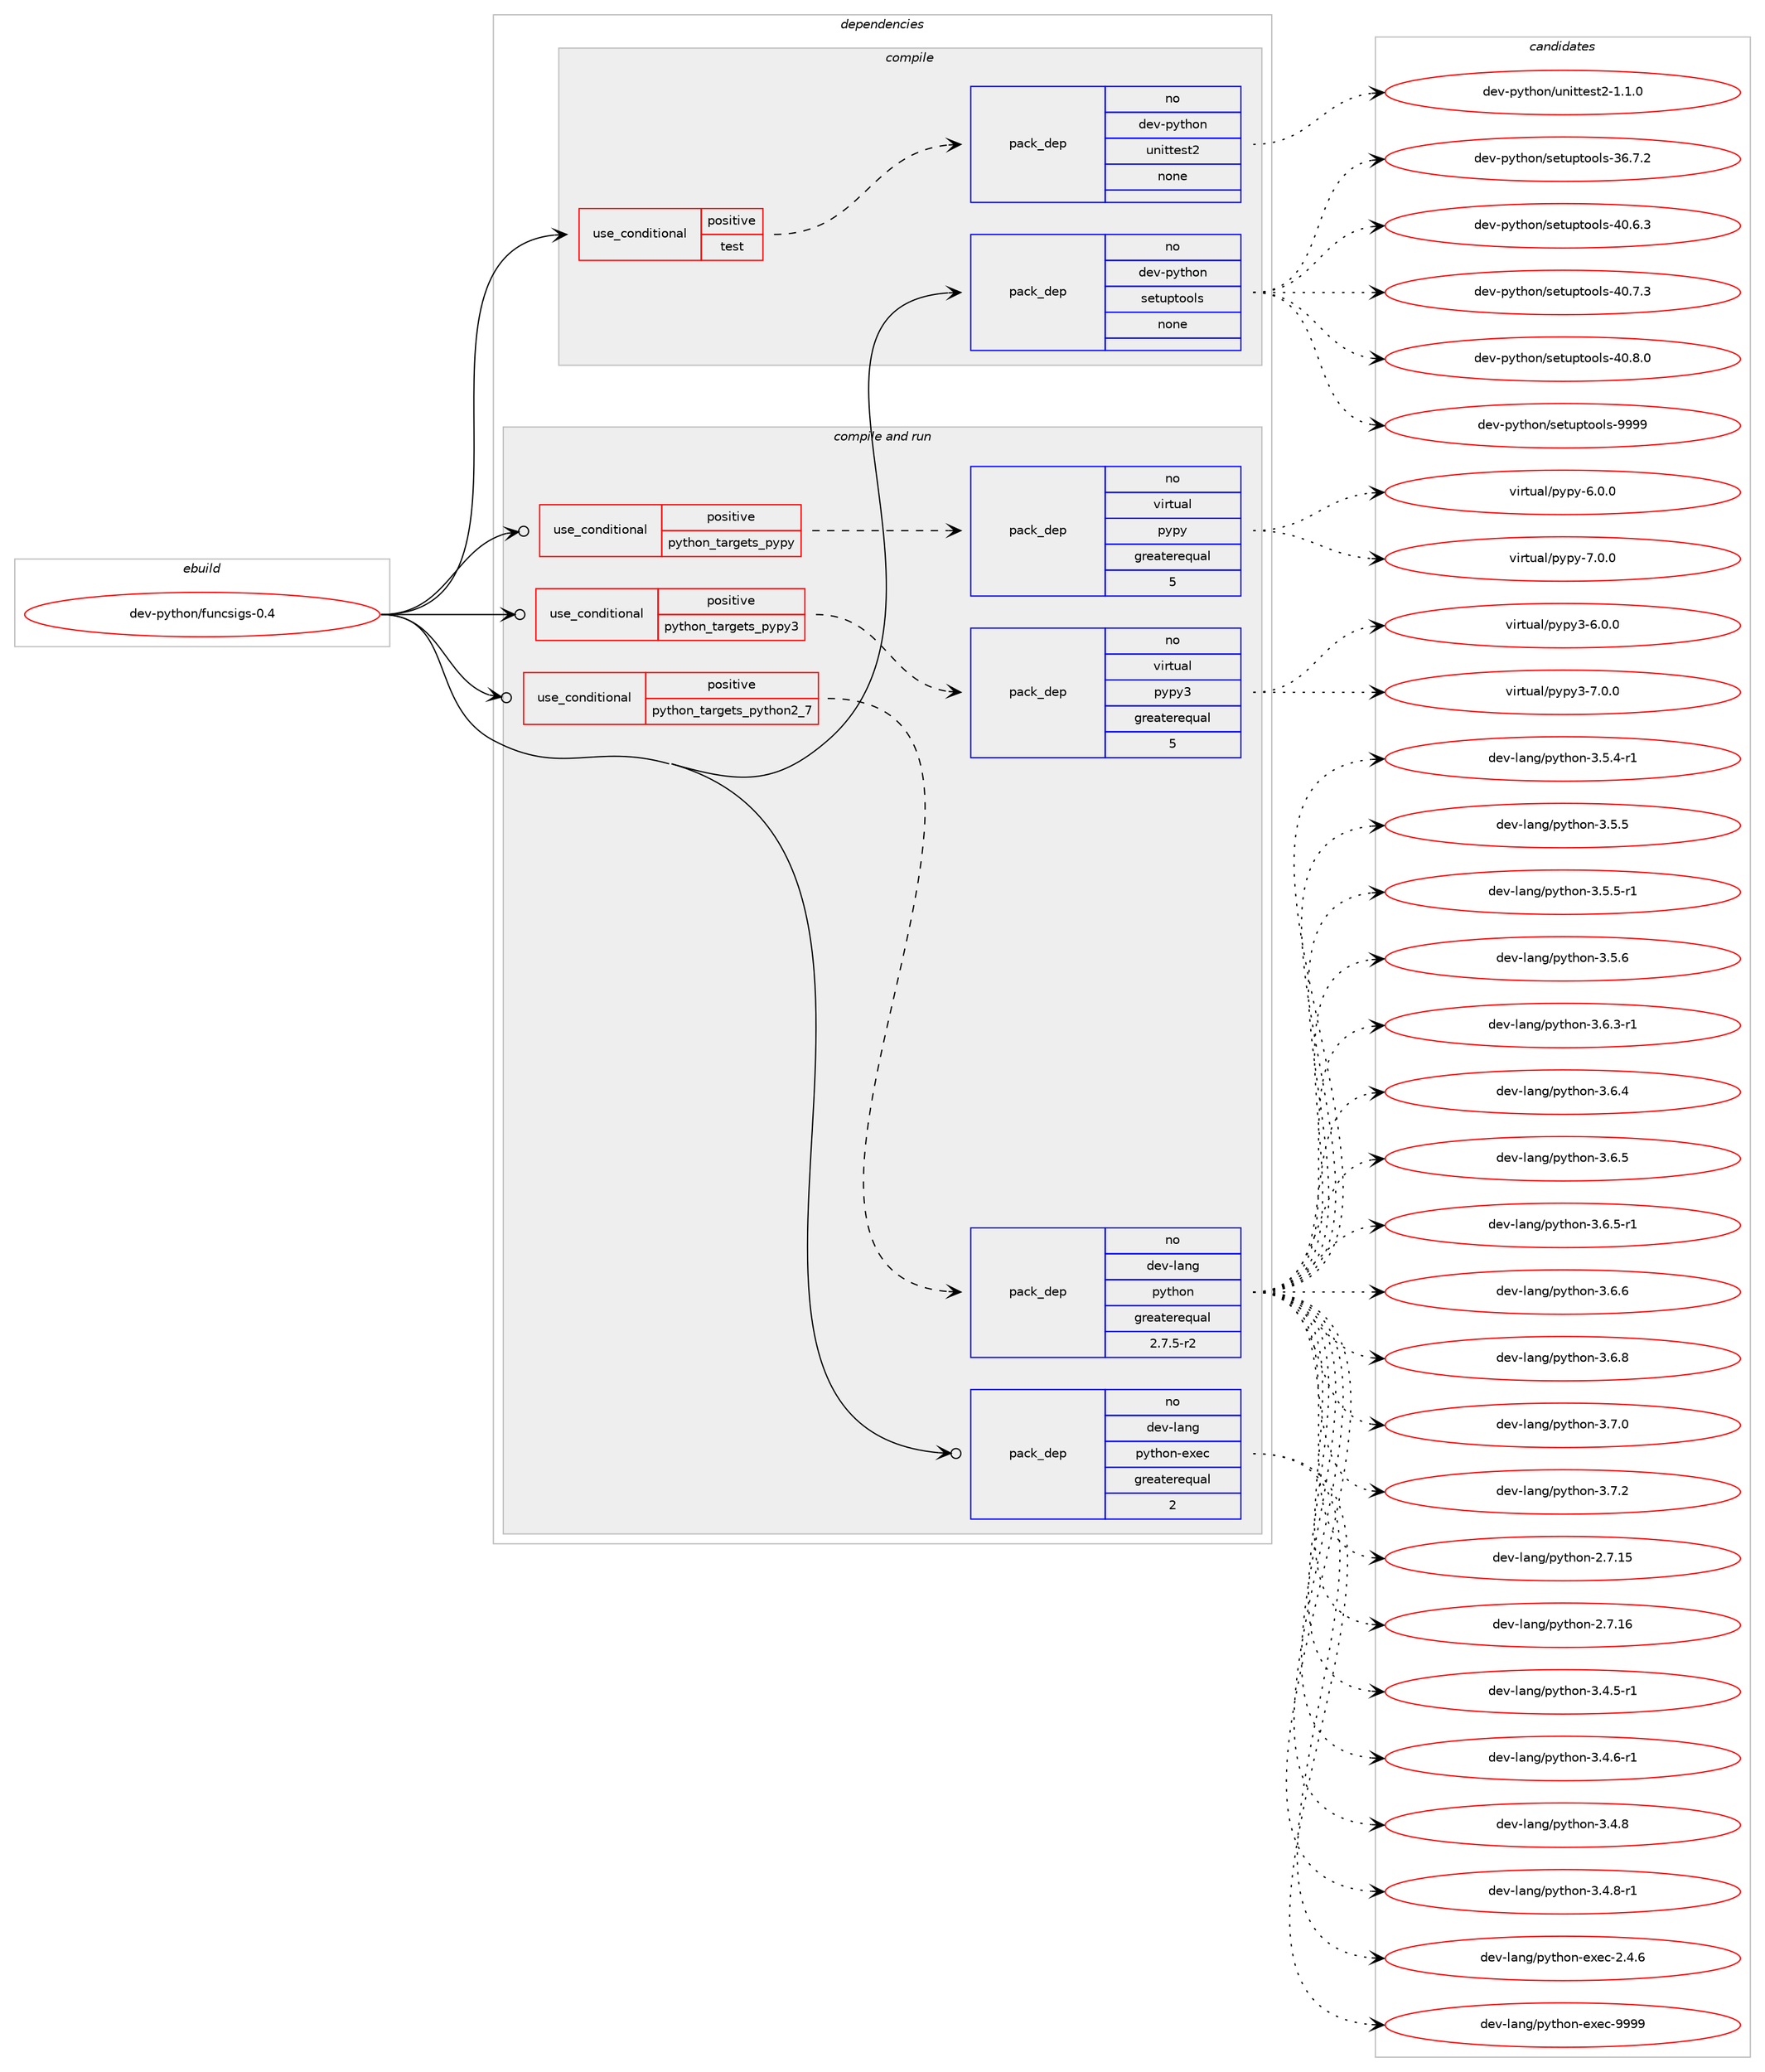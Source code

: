 digraph prolog {

# *************
# Graph options
# *************

newrank=true;
concentrate=true;
compound=true;
graph [rankdir=LR,fontname=Helvetica,fontsize=10,ranksep=1.5];#, ranksep=2.5, nodesep=0.2];
edge  [arrowhead=vee];
node  [fontname=Helvetica,fontsize=10];

# **********
# The ebuild
# **********

subgraph cluster_leftcol {
color=gray;
rank=same;
label=<<i>ebuild</i>>;
id [label="dev-python/funcsigs-0.4", color=red, width=4, href="../dev-python/funcsigs-0.4.svg"];
}

# ****************
# The dependencies
# ****************

subgraph cluster_midcol {
color=gray;
label=<<i>dependencies</i>>;
subgraph cluster_compile {
fillcolor="#eeeeee";
style=filled;
label=<<i>compile</i>>;
subgraph cond374747 {
dependency1410536 [label=<<TABLE BORDER="0" CELLBORDER="1" CELLSPACING="0" CELLPADDING="4"><TR><TD ROWSPAN="3" CELLPADDING="10">use_conditional</TD></TR><TR><TD>positive</TD></TR><TR><TD>test</TD></TR></TABLE>>, shape=none, color=red];
subgraph pack1012530 {
dependency1410537 [label=<<TABLE BORDER="0" CELLBORDER="1" CELLSPACING="0" CELLPADDING="4" WIDTH="220"><TR><TD ROWSPAN="6" CELLPADDING="30">pack_dep</TD></TR><TR><TD WIDTH="110">no</TD></TR><TR><TD>dev-python</TD></TR><TR><TD>unittest2</TD></TR><TR><TD>none</TD></TR><TR><TD></TD></TR></TABLE>>, shape=none, color=blue];
}
dependency1410536:e -> dependency1410537:w [weight=20,style="dashed",arrowhead="vee"];
}
id:e -> dependency1410536:w [weight=20,style="solid",arrowhead="vee"];
subgraph pack1012531 {
dependency1410538 [label=<<TABLE BORDER="0" CELLBORDER="1" CELLSPACING="0" CELLPADDING="4" WIDTH="220"><TR><TD ROWSPAN="6" CELLPADDING="30">pack_dep</TD></TR><TR><TD WIDTH="110">no</TD></TR><TR><TD>dev-python</TD></TR><TR><TD>setuptools</TD></TR><TR><TD>none</TD></TR><TR><TD></TD></TR></TABLE>>, shape=none, color=blue];
}
id:e -> dependency1410538:w [weight=20,style="solid",arrowhead="vee"];
}
subgraph cluster_compileandrun {
fillcolor="#eeeeee";
style=filled;
label=<<i>compile and run</i>>;
subgraph cond374748 {
dependency1410539 [label=<<TABLE BORDER="0" CELLBORDER="1" CELLSPACING="0" CELLPADDING="4"><TR><TD ROWSPAN="3" CELLPADDING="10">use_conditional</TD></TR><TR><TD>positive</TD></TR><TR><TD>python_targets_pypy</TD></TR></TABLE>>, shape=none, color=red];
subgraph pack1012532 {
dependency1410540 [label=<<TABLE BORDER="0" CELLBORDER="1" CELLSPACING="0" CELLPADDING="4" WIDTH="220"><TR><TD ROWSPAN="6" CELLPADDING="30">pack_dep</TD></TR><TR><TD WIDTH="110">no</TD></TR><TR><TD>virtual</TD></TR><TR><TD>pypy</TD></TR><TR><TD>greaterequal</TD></TR><TR><TD>5</TD></TR></TABLE>>, shape=none, color=blue];
}
dependency1410539:e -> dependency1410540:w [weight=20,style="dashed",arrowhead="vee"];
}
id:e -> dependency1410539:w [weight=20,style="solid",arrowhead="odotvee"];
subgraph cond374749 {
dependency1410541 [label=<<TABLE BORDER="0" CELLBORDER="1" CELLSPACING="0" CELLPADDING="4"><TR><TD ROWSPAN="3" CELLPADDING="10">use_conditional</TD></TR><TR><TD>positive</TD></TR><TR><TD>python_targets_pypy3</TD></TR></TABLE>>, shape=none, color=red];
subgraph pack1012533 {
dependency1410542 [label=<<TABLE BORDER="0" CELLBORDER="1" CELLSPACING="0" CELLPADDING="4" WIDTH="220"><TR><TD ROWSPAN="6" CELLPADDING="30">pack_dep</TD></TR><TR><TD WIDTH="110">no</TD></TR><TR><TD>virtual</TD></TR><TR><TD>pypy3</TD></TR><TR><TD>greaterequal</TD></TR><TR><TD>5</TD></TR></TABLE>>, shape=none, color=blue];
}
dependency1410541:e -> dependency1410542:w [weight=20,style="dashed",arrowhead="vee"];
}
id:e -> dependency1410541:w [weight=20,style="solid",arrowhead="odotvee"];
subgraph cond374750 {
dependency1410543 [label=<<TABLE BORDER="0" CELLBORDER="1" CELLSPACING="0" CELLPADDING="4"><TR><TD ROWSPAN="3" CELLPADDING="10">use_conditional</TD></TR><TR><TD>positive</TD></TR><TR><TD>python_targets_python2_7</TD></TR></TABLE>>, shape=none, color=red];
subgraph pack1012534 {
dependency1410544 [label=<<TABLE BORDER="0" CELLBORDER="1" CELLSPACING="0" CELLPADDING="4" WIDTH="220"><TR><TD ROWSPAN="6" CELLPADDING="30">pack_dep</TD></TR><TR><TD WIDTH="110">no</TD></TR><TR><TD>dev-lang</TD></TR><TR><TD>python</TD></TR><TR><TD>greaterequal</TD></TR><TR><TD>2.7.5-r2</TD></TR></TABLE>>, shape=none, color=blue];
}
dependency1410543:e -> dependency1410544:w [weight=20,style="dashed",arrowhead="vee"];
}
id:e -> dependency1410543:w [weight=20,style="solid",arrowhead="odotvee"];
subgraph pack1012535 {
dependency1410545 [label=<<TABLE BORDER="0" CELLBORDER="1" CELLSPACING="0" CELLPADDING="4" WIDTH="220"><TR><TD ROWSPAN="6" CELLPADDING="30">pack_dep</TD></TR><TR><TD WIDTH="110">no</TD></TR><TR><TD>dev-lang</TD></TR><TR><TD>python-exec</TD></TR><TR><TD>greaterequal</TD></TR><TR><TD>2</TD></TR></TABLE>>, shape=none, color=blue];
}
id:e -> dependency1410545:w [weight=20,style="solid",arrowhead="odotvee"];
}
subgraph cluster_run {
fillcolor="#eeeeee";
style=filled;
label=<<i>run</i>>;
}
}

# **************
# The candidates
# **************

subgraph cluster_choices {
rank=same;
color=gray;
label=<<i>candidates</i>>;

subgraph choice1012530 {
color=black;
nodesep=1;
choice100101118451121211161041111104711711010511611610111511650454946494648 [label="dev-python/unittest2-1.1.0", color=red, width=4,href="../dev-python/unittest2-1.1.0.svg"];
dependency1410537:e -> choice100101118451121211161041111104711711010511611610111511650454946494648:w [style=dotted,weight="100"];
}
subgraph choice1012531 {
color=black;
nodesep=1;
choice100101118451121211161041111104711510111611711211611111110811545515446554650 [label="dev-python/setuptools-36.7.2", color=red, width=4,href="../dev-python/setuptools-36.7.2.svg"];
choice100101118451121211161041111104711510111611711211611111110811545524846544651 [label="dev-python/setuptools-40.6.3", color=red, width=4,href="../dev-python/setuptools-40.6.3.svg"];
choice100101118451121211161041111104711510111611711211611111110811545524846554651 [label="dev-python/setuptools-40.7.3", color=red, width=4,href="../dev-python/setuptools-40.7.3.svg"];
choice100101118451121211161041111104711510111611711211611111110811545524846564648 [label="dev-python/setuptools-40.8.0", color=red, width=4,href="../dev-python/setuptools-40.8.0.svg"];
choice10010111845112121116104111110471151011161171121161111111081154557575757 [label="dev-python/setuptools-9999", color=red, width=4,href="../dev-python/setuptools-9999.svg"];
dependency1410538:e -> choice100101118451121211161041111104711510111611711211611111110811545515446554650:w [style=dotted,weight="100"];
dependency1410538:e -> choice100101118451121211161041111104711510111611711211611111110811545524846544651:w [style=dotted,weight="100"];
dependency1410538:e -> choice100101118451121211161041111104711510111611711211611111110811545524846554651:w [style=dotted,weight="100"];
dependency1410538:e -> choice100101118451121211161041111104711510111611711211611111110811545524846564648:w [style=dotted,weight="100"];
dependency1410538:e -> choice10010111845112121116104111110471151011161171121161111111081154557575757:w [style=dotted,weight="100"];
}
subgraph choice1012532 {
color=black;
nodesep=1;
choice1181051141161179710847112121112121455446484648 [label="virtual/pypy-6.0.0", color=red, width=4,href="../virtual/pypy-6.0.0.svg"];
choice1181051141161179710847112121112121455546484648 [label="virtual/pypy-7.0.0", color=red, width=4,href="../virtual/pypy-7.0.0.svg"];
dependency1410540:e -> choice1181051141161179710847112121112121455446484648:w [style=dotted,weight="100"];
dependency1410540:e -> choice1181051141161179710847112121112121455546484648:w [style=dotted,weight="100"];
}
subgraph choice1012533 {
color=black;
nodesep=1;
choice118105114116117971084711212111212151455446484648 [label="virtual/pypy3-6.0.0", color=red, width=4,href="../virtual/pypy3-6.0.0.svg"];
choice118105114116117971084711212111212151455546484648 [label="virtual/pypy3-7.0.0", color=red, width=4,href="../virtual/pypy3-7.0.0.svg"];
dependency1410542:e -> choice118105114116117971084711212111212151455446484648:w [style=dotted,weight="100"];
dependency1410542:e -> choice118105114116117971084711212111212151455546484648:w [style=dotted,weight="100"];
}
subgraph choice1012534 {
color=black;
nodesep=1;
choice10010111845108971101034711212111610411111045504655464953 [label="dev-lang/python-2.7.15", color=red, width=4,href="../dev-lang/python-2.7.15.svg"];
choice10010111845108971101034711212111610411111045504655464954 [label="dev-lang/python-2.7.16", color=red, width=4,href="../dev-lang/python-2.7.16.svg"];
choice1001011184510897110103471121211161041111104551465246534511449 [label="dev-lang/python-3.4.5-r1", color=red, width=4,href="../dev-lang/python-3.4.5-r1.svg"];
choice1001011184510897110103471121211161041111104551465246544511449 [label="dev-lang/python-3.4.6-r1", color=red, width=4,href="../dev-lang/python-3.4.6-r1.svg"];
choice100101118451089711010347112121116104111110455146524656 [label="dev-lang/python-3.4.8", color=red, width=4,href="../dev-lang/python-3.4.8.svg"];
choice1001011184510897110103471121211161041111104551465246564511449 [label="dev-lang/python-3.4.8-r1", color=red, width=4,href="../dev-lang/python-3.4.8-r1.svg"];
choice1001011184510897110103471121211161041111104551465346524511449 [label="dev-lang/python-3.5.4-r1", color=red, width=4,href="../dev-lang/python-3.5.4-r1.svg"];
choice100101118451089711010347112121116104111110455146534653 [label="dev-lang/python-3.5.5", color=red, width=4,href="../dev-lang/python-3.5.5.svg"];
choice1001011184510897110103471121211161041111104551465346534511449 [label="dev-lang/python-3.5.5-r1", color=red, width=4,href="../dev-lang/python-3.5.5-r1.svg"];
choice100101118451089711010347112121116104111110455146534654 [label="dev-lang/python-3.5.6", color=red, width=4,href="../dev-lang/python-3.5.6.svg"];
choice1001011184510897110103471121211161041111104551465446514511449 [label="dev-lang/python-3.6.3-r1", color=red, width=4,href="../dev-lang/python-3.6.3-r1.svg"];
choice100101118451089711010347112121116104111110455146544652 [label="dev-lang/python-3.6.4", color=red, width=4,href="../dev-lang/python-3.6.4.svg"];
choice100101118451089711010347112121116104111110455146544653 [label="dev-lang/python-3.6.5", color=red, width=4,href="../dev-lang/python-3.6.5.svg"];
choice1001011184510897110103471121211161041111104551465446534511449 [label="dev-lang/python-3.6.5-r1", color=red, width=4,href="../dev-lang/python-3.6.5-r1.svg"];
choice100101118451089711010347112121116104111110455146544654 [label="dev-lang/python-3.6.6", color=red, width=4,href="../dev-lang/python-3.6.6.svg"];
choice100101118451089711010347112121116104111110455146544656 [label="dev-lang/python-3.6.8", color=red, width=4,href="../dev-lang/python-3.6.8.svg"];
choice100101118451089711010347112121116104111110455146554648 [label="dev-lang/python-3.7.0", color=red, width=4,href="../dev-lang/python-3.7.0.svg"];
choice100101118451089711010347112121116104111110455146554650 [label="dev-lang/python-3.7.2", color=red, width=4,href="../dev-lang/python-3.7.2.svg"];
dependency1410544:e -> choice10010111845108971101034711212111610411111045504655464953:w [style=dotted,weight="100"];
dependency1410544:e -> choice10010111845108971101034711212111610411111045504655464954:w [style=dotted,weight="100"];
dependency1410544:e -> choice1001011184510897110103471121211161041111104551465246534511449:w [style=dotted,weight="100"];
dependency1410544:e -> choice1001011184510897110103471121211161041111104551465246544511449:w [style=dotted,weight="100"];
dependency1410544:e -> choice100101118451089711010347112121116104111110455146524656:w [style=dotted,weight="100"];
dependency1410544:e -> choice1001011184510897110103471121211161041111104551465246564511449:w [style=dotted,weight="100"];
dependency1410544:e -> choice1001011184510897110103471121211161041111104551465346524511449:w [style=dotted,weight="100"];
dependency1410544:e -> choice100101118451089711010347112121116104111110455146534653:w [style=dotted,weight="100"];
dependency1410544:e -> choice1001011184510897110103471121211161041111104551465346534511449:w [style=dotted,weight="100"];
dependency1410544:e -> choice100101118451089711010347112121116104111110455146534654:w [style=dotted,weight="100"];
dependency1410544:e -> choice1001011184510897110103471121211161041111104551465446514511449:w [style=dotted,weight="100"];
dependency1410544:e -> choice100101118451089711010347112121116104111110455146544652:w [style=dotted,weight="100"];
dependency1410544:e -> choice100101118451089711010347112121116104111110455146544653:w [style=dotted,weight="100"];
dependency1410544:e -> choice1001011184510897110103471121211161041111104551465446534511449:w [style=dotted,weight="100"];
dependency1410544:e -> choice100101118451089711010347112121116104111110455146544654:w [style=dotted,weight="100"];
dependency1410544:e -> choice100101118451089711010347112121116104111110455146544656:w [style=dotted,weight="100"];
dependency1410544:e -> choice100101118451089711010347112121116104111110455146554648:w [style=dotted,weight="100"];
dependency1410544:e -> choice100101118451089711010347112121116104111110455146554650:w [style=dotted,weight="100"];
}
subgraph choice1012535 {
color=black;
nodesep=1;
choice1001011184510897110103471121211161041111104510112010199455046524654 [label="dev-lang/python-exec-2.4.6", color=red, width=4,href="../dev-lang/python-exec-2.4.6.svg"];
choice10010111845108971101034711212111610411111045101120101994557575757 [label="dev-lang/python-exec-9999", color=red, width=4,href="../dev-lang/python-exec-9999.svg"];
dependency1410545:e -> choice1001011184510897110103471121211161041111104510112010199455046524654:w [style=dotted,weight="100"];
dependency1410545:e -> choice10010111845108971101034711212111610411111045101120101994557575757:w [style=dotted,weight="100"];
}
}

}

